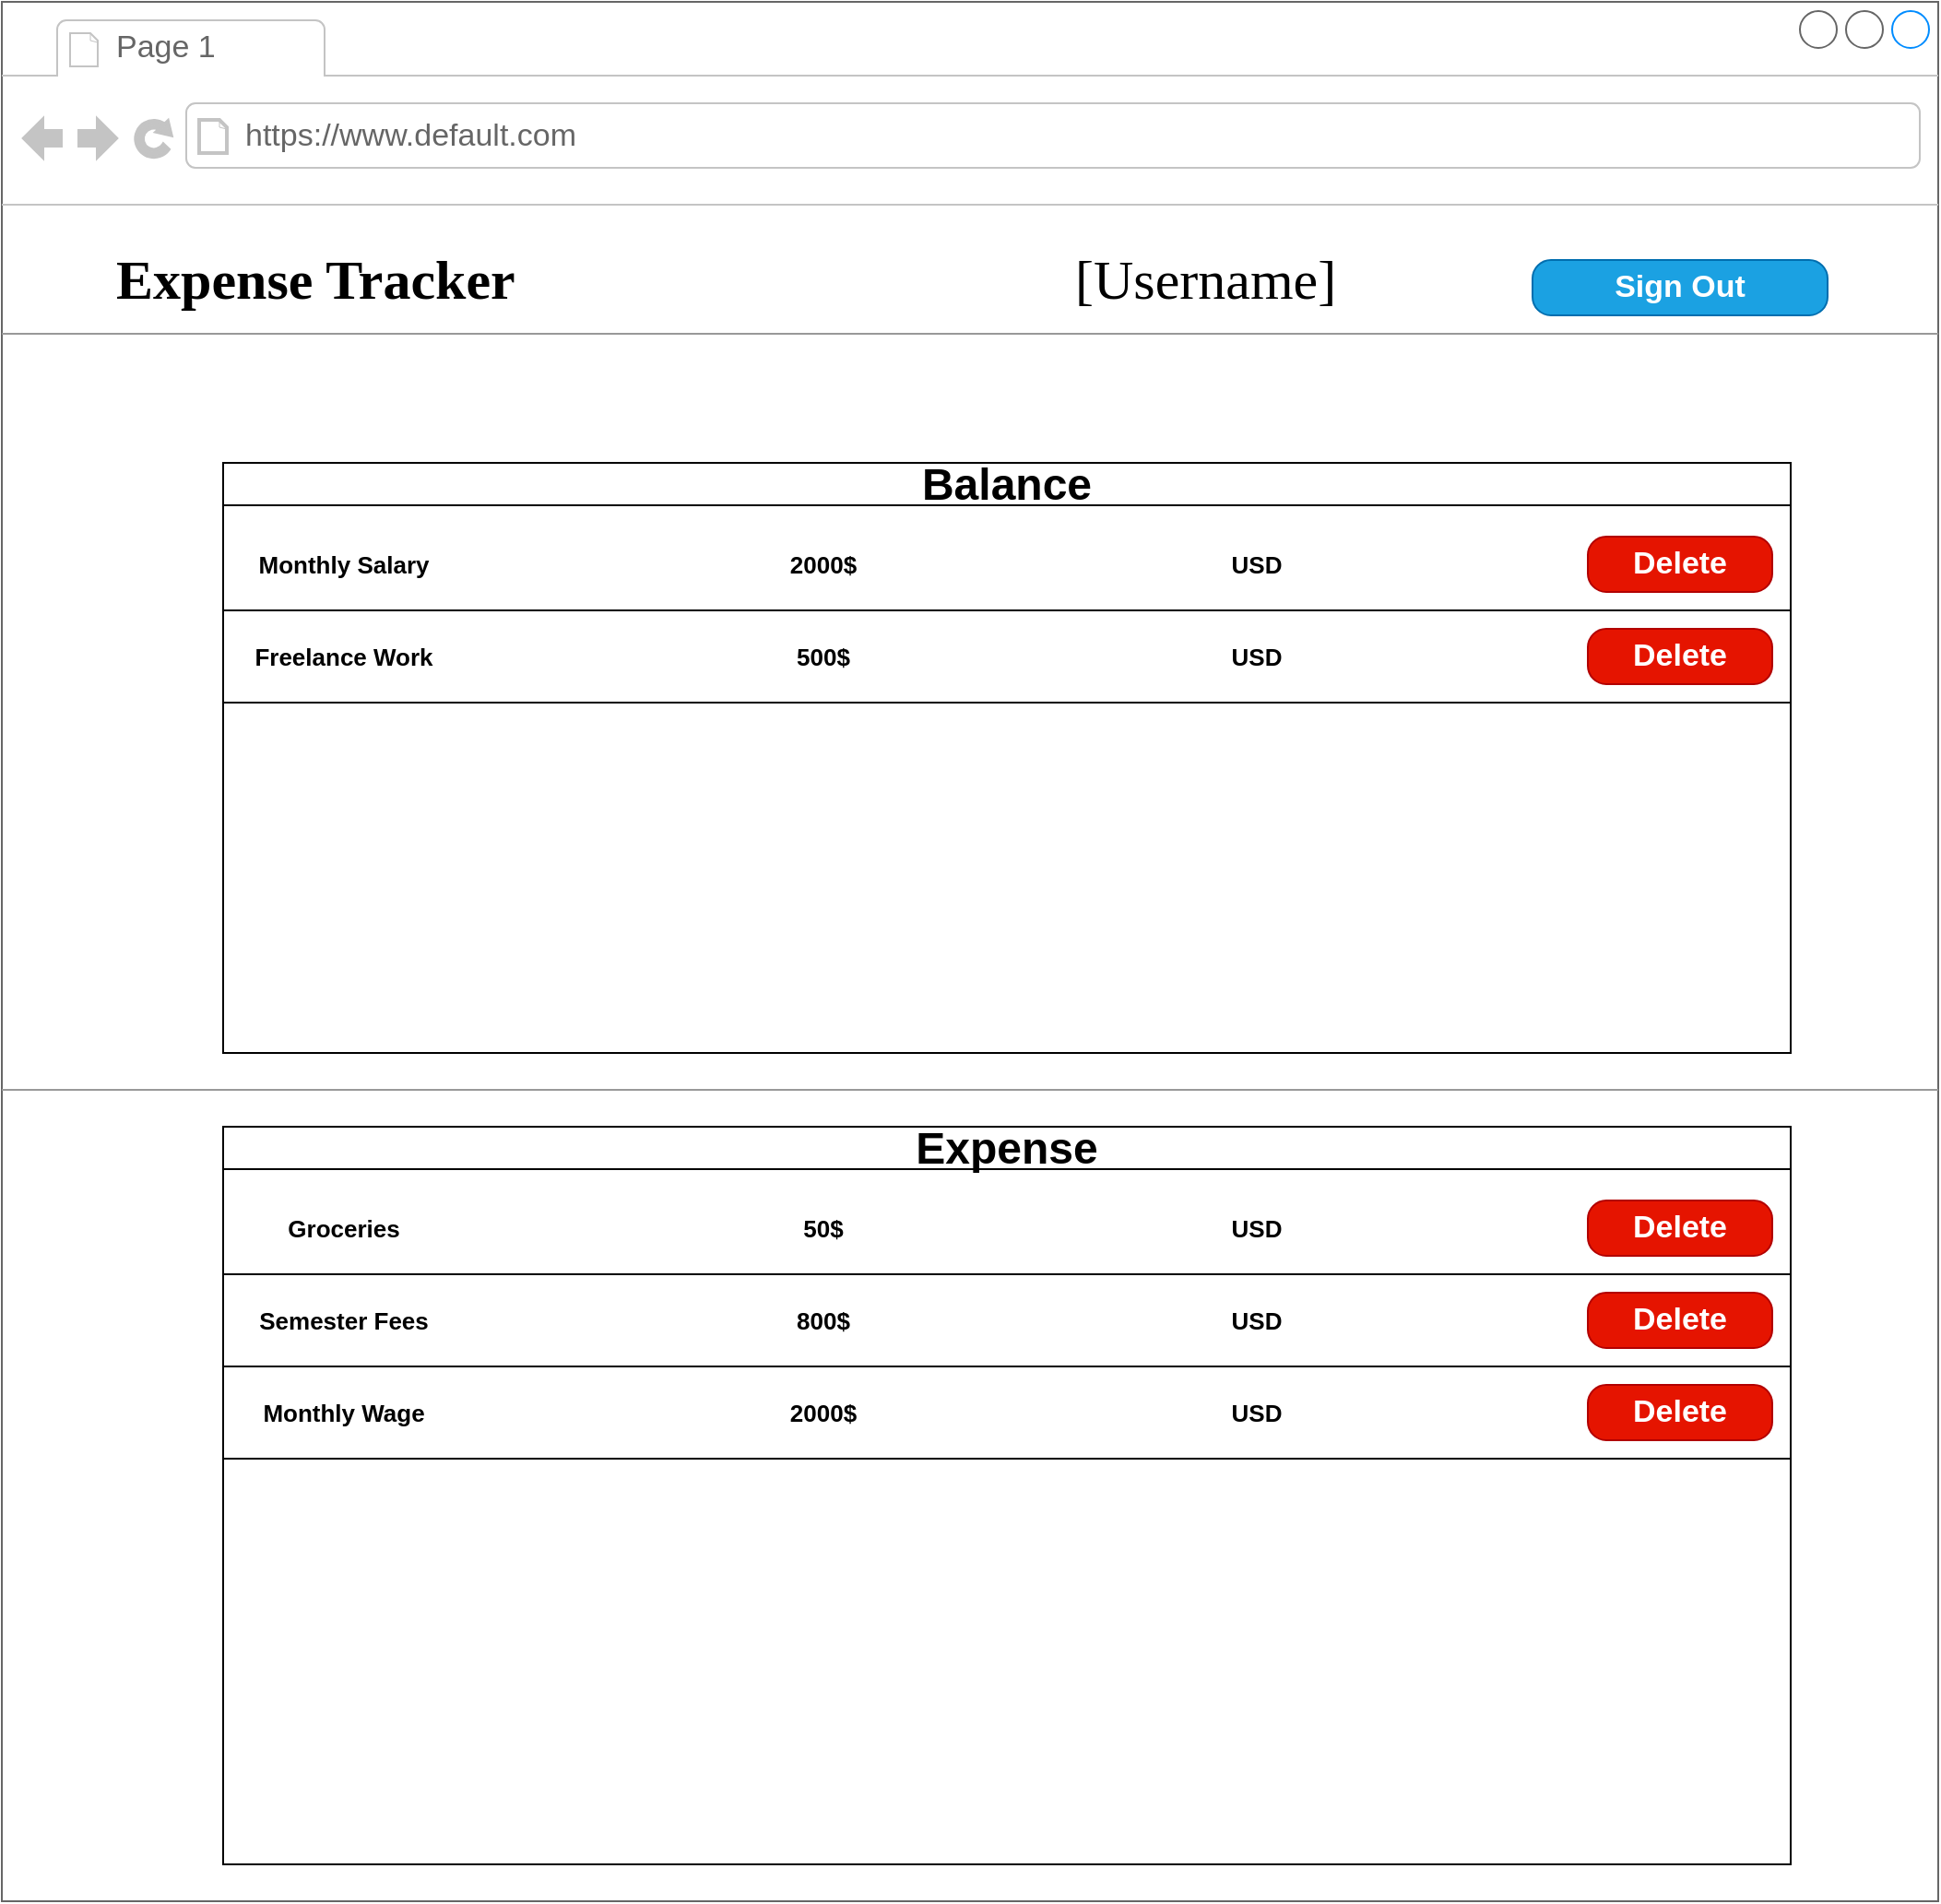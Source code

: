 <mxfile version="24.4.3" type="device">
  <diagram name="Page-1" id="2cc2dc42-3aac-f2a9-1cec-7a8b7cbee084">
    <mxGraphModel dx="1639" dy="907" grid="1" gridSize="10" guides="1" tooltips="1" connect="1" arrows="1" fold="1" page="1" pageScale="1" pageWidth="1100" pageHeight="850" background="none" math="0" shadow="0">
      <root>
        <mxCell id="0" />
        <mxCell id="1" parent="0" />
        <mxCell id="7026571954dc6520-1" value="" style="strokeWidth=1;shadow=0;dashed=0;align=center;html=1;shape=mxgraph.mockup.containers.browserWindow;rSize=0;strokeColor=#666666;mainText=,;recursiveResize=0;rounded=0;labelBackgroundColor=none;fontFamily=Verdana;fontSize=12" parent="1" vertex="1">
          <mxGeometry x="30" y="20" width="1050" height="1030" as="geometry" />
        </mxCell>
        <mxCell id="7026571954dc6520-2" value="Page 1" style="strokeWidth=1;shadow=0;dashed=0;align=center;html=1;shape=mxgraph.mockup.containers.anchor;fontSize=17;fontColor=#666666;align=left;" parent="7026571954dc6520-1" vertex="1">
          <mxGeometry x="60" y="12" width="110" height="26" as="geometry" />
        </mxCell>
        <mxCell id="7026571954dc6520-3" value="https://www.default.com" style="strokeWidth=1;shadow=0;dashed=0;align=center;html=1;shape=mxgraph.mockup.containers.anchor;rSize=0;fontSize=17;fontColor=#666666;align=left;" parent="7026571954dc6520-1" vertex="1">
          <mxGeometry x="130" y="60" width="250" height="26" as="geometry" />
        </mxCell>
        <mxCell id="7026571954dc6520-4" value="[Username]" style="text;html=1;points=[];align=left;verticalAlign=top;spacingTop=-4;fontSize=30;fontFamily=Verdana" parent="7026571954dc6520-1" vertex="1">
          <mxGeometry x="580" y="130" width="340" height="50" as="geometry" />
        </mxCell>
        <mxCell id="7026571954dc6520-18" value="Sign Out" style="strokeWidth=1;shadow=0;dashed=0;align=center;html=1;shape=mxgraph.mockup.buttons.button;strokeColor=#006EAF;mainText=;buttonStyle=round;fontSize=17;fontStyle=1;fillColor=#1ba1e2;whiteSpace=wrap;rounded=0;labelBackgroundColor=none;fontColor=#ffffff;" parent="7026571954dc6520-1" vertex="1">
          <mxGeometry x="830" y="140" width="160" height="30" as="geometry" />
        </mxCell>
        <mxCell id="7026571954dc6520-21" value="" style="verticalLabelPosition=bottom;shadow=0;dashed=0;align=center;html=1;verticalAlign=top;strokeWidth=1;shape=mxgraph.mockup.markup.line;strokeColor=#999999;rounded=0;labelBackgroundColor=none;fillColor=#ffffff;fontFamily=Verdana;fontSize=12;fontColor=#000000;" parent="7026571954dc6520-1" vertex="1">
          <mxGeometry y="580" width="1050" height="20" as="geometry" />
        </mxCell>
        <mxCell id="RL_fm6lzdvuPayK7LapQ-2" value="&lt;h1 style=&quot;line-height: 120%;&quot;&gt;&lt;font style=&quot;font-size: 24px;&quot;&gt;Balance&lt;/font&gt;&lt;/h1&gt;" style="swimlane;whiteSpace=wrap;html=1;align=center;" vertex="1" parent="7026571954dc6520-1">
          <mxGeometry x="120" y="250" width="850" height="320" as="geometry" />
        </mxCell>
        <mxCell id="RL_fm6lzdvuPayK7LapQ-4" value="Monthly Salary" style="text;html=1;align=center;verticalAlign=middle;resizable=0;points=[];autosize=1;strokeColor=none;fillColor=none;fontSize=13;fontStyle=1" vertex="1" parent="RL_fm6lzdvuPayK7LapQ-2">
          <mxGeometry x="10" y="40" width="110" height="30" as="geometry" />
        </mxCell>
        <mxCell id="RL_fm6lzdvuPayK7LapQ-5" value="2000$" style="text;html=1;align=center;verticalAlign=middle;resizable=0;points=[];autosize=1;strokeColor=none;fillColor=none;fontSize=13;fontStyle=1" vertex="1" parent="RL_fm6lzdvuPayK7LapQ-2">
          <mxGeometry x="295" y="40" width="60" height="30" as="geometry" />
        </mxCell>
        <mxCell id="RL_fm6lzdvuPayK7LapQ-6" value="USD" style="text;html=1;align=center;verticalAlign=middle;resizable=0;points=[];autosize=1;strokeColor=none;fillColor=none;fontSize=13;fontStyle=1" vertex="1" parent="RL_fm6lzdvuPayK7LapQ-2">
          <mxGeometry x="535" y="40" width="50" height="30" as="geometry" />
        </mxCell>
        <mxCell id="RL_fm6lzdvuPayK7LapQ-8" value="Delete" style="strokeWidth=1;shadow=0;dashed=0;align=center;html=1;shape=mxgraph.mockup.buttons.button;strokeColor=#B20000;mainText=;buttonStyle=round;fontSize=17;fontStyle=1;fillColor=#e51400;whiteSpace=wrap;rounded=0;labelBackgroundColor=none;fontColor=#ffffff;" vertex="1" parent="RL_fm6lzdvuPayK7LapQ-2">
          <mxGeometry x="740" y="40" width="100" height="30" as="geometry" />
        </mxCell>
        <mxCell id="RL_fm6lzdvuPayK7LapQ-32" value="500$" style="text;html=1;align=center;verticalAlign=middle;resizable=0;points=[];autosize=1;strokeColor=none;fillColor=none;fontSize=13;fontStyle=1" vertex="1" parent="RL_fm6lzdvuPayK7LapQ-2">
          <mxGeometry x="300" y="90" width="50" height="30" as="geometry" />
        </mxCell>
        <mxCell id="RL_fm6lzdvuPayK7LapQ-33" value="USD" style="text;html=1;align=center;verticalAlign=middle;resizable=0;points=[];autosize=1;strokeColor=none;fillColor=none;fontSize=13;fontStyle=1" vertex="1" parent="RL_fm6lzdvuPayK7LapQ-2">
          <mxGeometry x="535" y="90" width="50" height="30" as="geometry" />
        </mxCell>
        <mxCell id="RL_fm6lzdvuPayK7LapQ-34" value="Delete" style="strokeWidth=1;shadow=0;dashed=0;align=center;html=1;shape=mxgraph.mockup.buttons.button;strokeColor=#B20000;mainText=;buttonStyle=round;fontSize=17;fontStyle=1;fillColor=#e51400;whiteSpace=wrap;rounded=0;labelBackgroundColor=none;fontColor=#ffffff;" vertex="1" parent="RL_fm6lzdvuPayK7LapQ-2">
          <mxGeometry x="740" y="90" width="100" height="30" as="geometry" />
        </mxCell>
        <mxCell id="RL_fm6lzdvuPayK7LapQ-35" value="" style="endArrow=none;html=1;rounded=0;entryX=1;entryY=0.25;entryDx=0;entryDy=0;exitX=0;exitY=0.25;exitDx=0;exitDy=0;" edge="1" parent="RL_fm6lzdvuPayK7LapQ-2">
          <mxGeometry width="50" height="50" relative="1" as="geometry">
            <mxPoint y="130" as="sourcePoint" />
            <mxPoint x="850" y="130" as="targetPoint" />
          </mxGeometry>
        </mxCell>
        <mxCell id="RL_fm6lzdvuPayK7LapQ-36" value="Freelance Work" style="text;html=1;align=center;verticalAlign=middle;resizable=0;points=[];autosize=1;strokeColor=none;fillColor=none;fontSize=13;fontStyle=1" vertex="1" parent="RL_fm6lzdvuPayK7LapQ-2">
          <mxGeometry x="5" y="90" width="120" height="30" as="geometry" />
        </mxCell>
        <mxCell id="RL_fm6lzdvuPayK7LapQ-3" value="" style="endArrow=none;html=1;rounded=0;entryX=1;entryY=0.25;entryDx=0;entryDy=0;exitX=0;exitY=0.25;exitDx=0;exitDy=0;" edge="1" parent="7026571954dc6520-1" source="RL_fm6lzdvuPayK7LapQ-2" target="RL_fm6lzdvuPayK7LapQ-2">
          <mxGeometry width="50" height="50" relative="1" as="geometry">
            <mxPoint x="540" y="380" as="sourcePoint" />
            <mxPoint x="590" y="330" as="targetPoint" />
          </mxGeometry>
        </mxCell>
        <mxCell id="RL_fm6lzdvuPayK7LapQ-9" value="&lt;h1 style=&quot;line-height: 120%;&quot;&gt;Expense&lt;/h1&gt;" style="swimlane;whiteSpace=wrap;html=1;align=center;" vertex="1" parent="7026571954dc6520-1">
          <mxGeometry x="120" y="610" width="850" height="400" as="geometry" />
        </mxCell>
        <mxCell id="RL_fm6lzdvuPayK7LapQ-10" value="Groceries" style="text;html=1;align=center;verticalAlign=middle;resizable=0;points=[];autosize=1;strokeColor=none;fillColor=none;fontSize=13;fontStyle=1" vertex="1" parent="RL_fm6lzdvuPayK7LapQ-9">
          <mxGeometry x="25" y="40" width="80" height="30" as="geometry" />
        </mxCell>
        <mxCell id="RL_fm6lzdvuPayK7LapQ-11" value="50$" style="text;html=1;align=center;verticalAlign=middle;resizable=0;points=[];autosize=1;strokeColor=none;fillColor=none;fontSize=13;fontStyle=1" vertex="1" parent="RL_fm6lzdvuPayK7LapQ-9">
          <mxGeometry x="300" y="40" width="50" height="30" as="geometry" />
        </mxCell>
        <mxCell id="RL_fm6lzdvuPayK7LapQ-12" value="USD" style="text;html=1;align=center;verticalAlign=middle;resizable=0;points=[];autosize=1;strokeColor=none;fillColor=none;fontSize=13;fontStyle=1" vertex="1" parent="RL_fm6lzdvuPayK7LapQ-9">
          <mxGeometry x="535" y="40" width="50" height="30" as="geometry" />
        </mxCell>
        <mxCell id="RL_fm6lzdvuPayK7LapQ-13" value="Delete" style="strokeWidth=1;shadow=0;dashed=0;align=center;html=1;shape=mxgraph.mockup.buttons.button;strokeColor=#B20000;mainText=;buttonStyle=round;fontSize=17;fontStyle=1;fillColor=#e51400;whiteSpace=wrap;rounded=0;labelBackgroundColor=none;fontColor=#ffffff;" vertex="1" parent="RL_fm6lzdvuPayK7LapQ-9">
          <mxGeometry x="740" y="40" width="100" height="30" as="geometry" />
        </mxCell>
        <mxCell id="RL_fm6lzdvuPayK7LapQ-46" value="" style="endArrow=none;html=1;rounded=0;entryX=1;entryY=0.25;entryDx=0;entryDy=0;exitX=0;exitY=0.25;exitDx=0;exitDy=0;" edge="1" parent="RL_fm6lzdvuPayK7LapQ-9">
          <mxGeometry width="50" height="50" relative="1" as="geometry">
            <mxPoint y="80" as="sourcePoint" />
            <mxPoint x="850" y="80" as="targetPoint" />
          </mxGeometry>
        </mxCell>
        <mxCell id="RL_fm6lzdvuPayK7LapQ-48" value="Semester Fees" style="text;html=1;align=center;verticalAlign=middle;resizable=0;points=[];autosize=1;strokeColor=none;fillColor=none;fontSize=13;fontStyle=1" vertex="1" parent="RL_fm6lzdvuPayK7LapQ-9">
          <mxGeometry x="10" y="90" width="110" height="30" as="geometry" />
        </mxCell>
        <mxCell id="RL_fm6lzdvuPayK7LapQ-49" value="800$" style="text;html=1;align=center;verticalAlign=middle;resizable=0;points=[];autosize=1;strokeColor=none;fillColor=none;fontSize=13;fontStyle=1" vertex="1" parent="RL_fm6lzdvuPayK7LapQ-9">
          <mxGeometry x="300" y="90" width="50" height="30" as="geometry" />
        </mxCell>
        <mxCell id="RL_fm6lzdvuPayK7LapQ-50" value="USD" style="text;html=1;align=center;verticalAlign=middle;resizable=0;points=[];autosize=1;strokeColor=none;fillColor=none;fontSize=13;fontStyle=1" vertex="1" parent="RL_fm6lzdvuPayK7LapQ-9">
          <mxGeometry x="535" y="90" width="50" height="30" as="geometry" />
        </mxCell>
        <mxCell id="RL_fm6lzdvuPayK7LapQ-51" value="Delete" style="strokeWidth=1;shadow=0;dashed=0;align=center;html=1;shape=mxgraph.mockup.buttons.button;strokeColor=#B20000;mainText=;buttonStyle=round;fontSize=17;fontStyle=1;fillColor=#e51400;whiteSpace=wrap;rounded=0;labelBackgroundColor=none;fontColor=#ffffff;" vertex="1" parent="RL_fm6lzdvuPayK7LapQ-9">
          <mxGeometry x="740" y="90" width="100" height="30" as="geometry" />
        </mxCell>
        <mxCell id="RL_fm6lzdvuPayK7LapQ-52" value="" style="endArrow=none;html=1;rounded=0;entryX=1;entryY=0.25;entryDx=0;entryDy=0;exitX=0;exitY=0.25;exitDx=0;exitDy=0;" edge="1" parent="RL_fm6lzdvuPayK7LapQ-9">
          <mxGeometry width="50" height="50" relative="1" as="geometry">
            <mxPoint y="130" as="sourcePoint" />
            <mxPoint x="850" y="130" as="targetPoint" />
          </mxGeometry>
        </mxCell>
        <mxCell id="RL_fm6lzdvuPayK7LapQ-53" value="Monthly Wage" style="text;html=1;align=center;verticalAlign=middle;resizable=0;points=[];autosize=1;strokeColor=none;fillColor=none;fontSize=13;fontStyle=1" vertex="1" parent="RL_fm6lzdvuPayK7LapQ-9">
          <mxGeometry x="10" y="140" width="110" height="30" as="geometry" />
        </mxCell>
        <mxCell id="RL_fm6lzdvuPayK7LapQ-54" value="2000$" style="text;html=1;align=center;verticalAlign=middle;resizable=0;points=[];autosize=1;strokeColor=none;fillColor=none;fontSize=13;fontStyle=1" vertex="1" parent="RL_fm6lzdvuPayK7LapQ-9">
          <mxGeometry x="295" y="140" width="60" height="30" as="geometry" />
        </mxCell>
        <mxCell id="RL_fm6lzdvuPayK7LapQ-55" value="USD" style="text;html=1;align=center;verticalAlign=middle;resizable=0;points=[];autosize=1;strokeColor=none;fillColor=none;fontSize=13;fontStyle=1" vertex="1" parent="RL_fm6lzdvuPayK7LapQ-9">
          <mxGeometry x="535" y="140" width="50" height="30" as="geometry" />
        </mxCell>
        <mxCell id="RL_fm6lzdvuPayK7LapQ-56" value="Delete" style="strokeWidth=1;shadow=0;dashed=0;align=center;html=1;shape=mxgraph.mockup.buttons.button;strokeColor=#B20000;mainText=;buttonStyle=round;fontSize=17;fontStyle=1;fillColor=#e51400;whiteSpace=wrap;rounded=0;labelBackgroundColor=none;fontColor=#ffffff;" vertex="1" parent="RL_fm6lzdvuPayK7LapQ-9">
          <mxGeometry x="740" y="140" width="100" height="30" as="geometry" />
        </mxCell>
        <mxCell id="RL_fm6lzdvuPayK7LapQ-57" value="" style="endArrow=none;html=1;rounded=0;entryX=1;entryY=0.25;entryDx=0;entryDy=0;exitX=0;exitY=0.25;exitDx=0;exitDy=0;" edge="1" parent="RL_fm6lzdvuPayK7LapQ-9">
          <mxGeometry width="50" height="50" relative="1" as="geometry">
            <mxPoint y="180" as="sourcePoint" />
            <mxPoint x="850" y="180" as="targetPoint" />
          </mxGeometry>
        </mxCell>
        <mxCell id="RL_fm6lzdvuPayK7LapQ-58" value="Expense Tracker" style="text;html=1;points=[];align=left;verticalAlign=top;spacingTop=-4;fontSize=30;fontFamily=Verdana;fontStyle=1" vertex="1" parent="7026571954dc6520-1">
          <mxGeometry x="60" y="130" width="340" height="50" as="geometry" />
        </mxCell>
        <mxCell id="RL_fm6lzdvuPayK7LapQ-59" value="" style="verticalLabelPosition=bottom;shadow=0;dashed=0;align=center;html=1;verticalAlign=top;strokeWidth=1;shape=mxgraph.mockup.markup.line;strokeColor=#999999;rounded=0;labelBackgroundColor=none;fillColor=#ffffff;fontFamily=Verdana;fontSize=12;fontColor=#000000;" vertex="1" parent="7026571954dc6520-1">
          <mxGeometry y="170" width="1050" height="20" as="geometry" />
        </mxCell>
      </root>
    </mxGraphModel>
  </diagram>
</mxfile>
